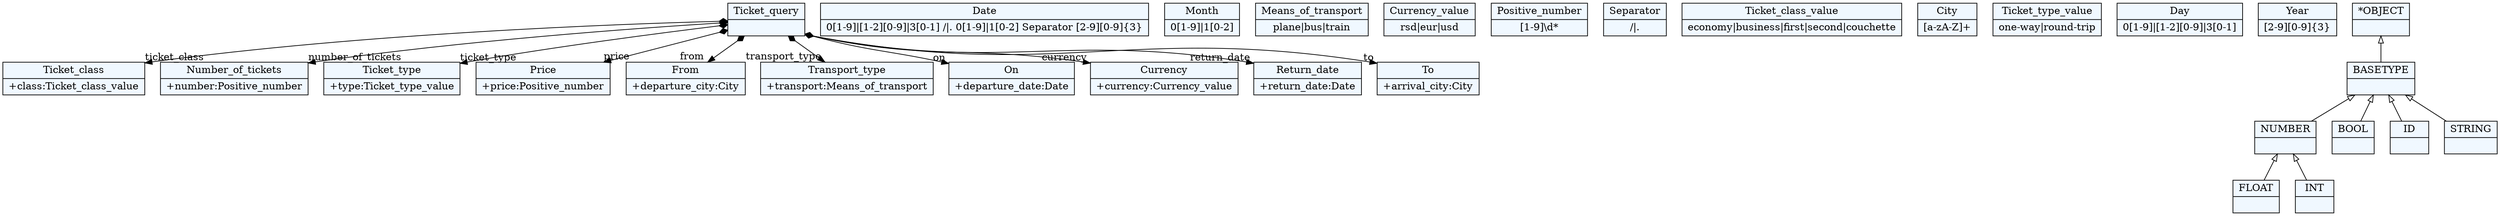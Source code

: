 
    digraph xtext {
    fontname = "Bitstream Vera Sans"
    fontsize = 8
    node[
        shape=record,
        style=filled,
        fillcolor=aliceblue
    ]
    nodesep = 0.3
    edge[dir=black,arrowtail=empty]


38528488[ label="{Ticket_class|+class:Ticket_class_value\l}"]

37383496[ label="{Number_of_tickets|+number:Positive_number\l}"]

38328760[ label="{Date|0[1-9]\|[1-2][0-9]\|3[0-1] /\|. 0[1-9]\|1[0-2] Separator [2-9][0-9]\{3\}}"]

37507240[ label="{Month|0[1-9]\|1[0-2]}"]

38356744[ label="{Means_of_transport|plane\|bus\|train}"]

37468360[ label="{Ticket_type|+type:Ticket_type_value\l}"]

38418392[ label="{Currency_value|rsd\|eur\|usd}"]

38294664[ label="{Price|+price:Positive_number\l}"]

38610792[ label="{From|+departure_city:City\l}"]

38714856[ label="{Transport_type|+transport:Means_of_transport\l}"]

37735624[ label="{On|+departure_date:Date\l}"]

37228888[ label="{Currency|+currency:Currency_value\l}"]

38683672[ label="{Positive_number|[1-9]\\d*}"]

38282472[ label="{Return_date|+return_date:Date\l}"]

37570504[ label="{Separator|/\|.}"]

37938296[ label="{Ticket_class_value|economy\|business\|first\|second\|couchette}"]

38907944[ label="{City|[a-zA-Z]+}"]

38508984[ label="{To|+arrival_city:City\l}"]

38212136 -> 37383496[arrowtail=diamond, dir=both, headlabel="number_of_tickets "]
38212136 -> 37468360[arrowtail=diamond, dir=both, headlabel="ticket_type "]
38212136 -> 38528488[arrowtail=diamond, dir=both, headlabel="ticket_class "]
38212136 -> 38714856[arrowtail=diamond, dir=both, headlabel="transport_type "]
38212136 -> 38610792[arrowtail=diamond, dir=both, headlabel="from "]
38212136 -> 38508984[arrowtail=diamond, dir=both, headlabel="to "]
38212136 -> 37735624[arrowtail=diamond, dir=both, headlabel="on "]
38212136 -> 38282472[arrowtail=diamond, dir=both, headlabel="return_date "]
38212136 -> 38294664[arrowtail=diamond, dir=both, headlabel="price "]
38212136 -> 37228888[arrowtail=diamond, dir=both, headlabel="currency "]
38212136[ label="{Ticket_query|}"]

37917784[ label="{Ticket_type_value|one-way\|round-trip}"]

36858360[ label="{Day|0[1-9]\|[1-2][0-9]\|3[0-1]}"]

38075528[ label="{Year|[2-9][0-9]\{3\}}"]

38500712[ label="{FLOAT|}"]

37343160[ label="{*OBJECT|}"]
37343160 -> 37963384 [dir=back]

37963384[ label="{BASETYPE|}"]
37963384 -> 37577016 [dir=back]
37963384 -> 38654856 [dir=back]
37963384 -> 37457320 [dir=back]
37963384 -> 38576888 [dir=back]

37457320[ label="{ID|}"]

38576888[ label="{STRING|}"]

38654856[ label="{BOOL|}"]

38573752[ label="{INT|}"]

37577016[ label="{NUMBER|}"]
37577016 -> 38500712 [dir=back]
37577016 -> 38573752 [dir=back]


}
